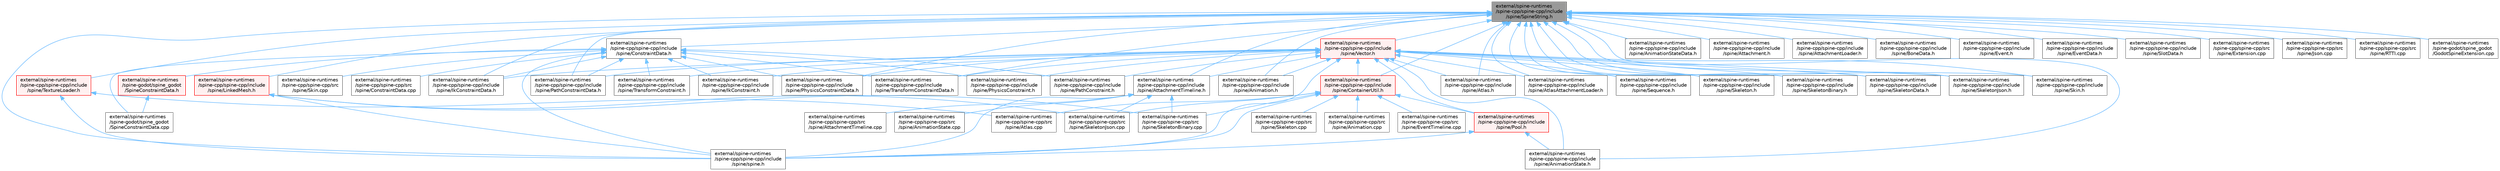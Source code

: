 digraph "external/spine-runtimes/spine-cpp/spine-cpp/include/spine/SpineString.h"
{
 // LATEX_PDF_SIZE
  bgcolor="transparent";
  edge [fontname=Helvetica,fontsize=10,labelfontname=Helvetica,labelfontsize=10];
  node [fontname=Helvetica,fontsize=10,shape=box,height=0.2,width=0.4];
  Node1 [id="Node000001",label="external/spine-runtimes\l/spine-cpp/spine-cpp/include\l/spine/SpineString.h",height=0.2,width=0.4,color="gray40", fillcolor="grey60", style="filled", fontcolor="black",tooltip=" "];
  Node1 -> Node2 [id="edge1_Node000001_Node000002",dir="back",color="steelblue1",style="solid",tooltip=" "];
  Node2 [id="Node000002",label="external/spine-runtimes\l/spine-cpp/spine-cpp/include\l/spine/Animation.h",height=0.2,width=0.4,color="grey40", fillcolor="white", style="filled",URL="$p_2spine-cpp_2include_2spine_2_animation_8h.html",tooltip=" "];
  Node1 -> Node3 [id="edge2_Node000001_Node000003",dir="back",color="steelblue1",style="solid",tooltip=" "];
  Node3 [id="Node000003",label="external/spine-runtimes\l/spine-cpp/spine-cpp/include\l/spine/AnimationState.h",height=0.2,width=0.4,color="grey40", fillcolor="white", style="filled",URL="$p_2spine-cpp_2include_2spine_2_animation_state_8h.html",tooltip=" "];
  Node1 -> Node4 [id="edge3_Node000001_Node000004",dir="back",color="steelblue1",style="solid",tooltip=" "];
  Node4 [id="Node000004",label="external/spine-runtimes\l/spine-cpp/spine-cpp/include\l/spine/AnimationStateData.h",height=0.2,width=0.4,color="grey40", fillcolor="white", style="filled",URL="$p_2spine-cpp_2include_2spine_2_animation_state_data_8h.html",tooltip=" "];
  Node1 -> Node5 [id="edge4_Node000001_Node000005",dir="back",color="steelblue1",style="solid",tooltip=" "];
  Node5 [id="Node000005",label="external/spine-runtimes\l/spine-cpp/spine-cpp/include\l/spine/Atlas.h",height=0.2,width=0.4,color="grey40", fillcolor="white", style="filled",URL="$p_2spine-cpp_2include_2spine_2_atlas_8h.html",tooltip=" "];
  Node1 -> Node6 [id="edge5_Node000001_Node000006",dir="back",color="steelblue1",style="solid",tooltip=" "];
  Node6 [id="Node000006",label="external/spine-runtimes\l/spine-cpp/spine-cpp/include\l/spine/AtlasAttachmentLoader.h",height=0.2,width=0.4,color="grey40", fillcolor="white", style="filled",URL="$p_2spine-cpp_2include_2spine_2_atlas_attachment_loader_8h.html",tooltip=" "];
  Node1 -> Node7 [id="edge6_Node000001_Node000007",dir="back",color="steelblue1",style="solid",tooltip=" "];
  Node7 [id="Node000007",label="external/spine-runtimes\l/spine-cpp/spine-cpp/include\l/spine/Attachment.h",height=0.2,width=0.4,color="grey40", fillcolor="white", style="filled",URL="$p_2spine-cpp_2include_2spine_2_attachment_8h.html",tooltip=" "];
  Node1 -> Node8 [id="edge7_Node000001_Node000008",dir="back",color="steelblue1",style="solid",tooltip=" "];
  Node8 [id="Node000008",label="external/spine-runtimes\l/spine-cpp/spine-cpp/include\l/spine/AttachmentLoader.h",height=0.2,width=0.4,color="grey40", fillcolor="white", style="filled",URL="$p_2spine-cpp_2include_2spine_2_attachment_loader_8h.html",tooltip=" "];
  Node1 -> Node9 [id="edge8_Node000001_Node000009",dir="back",color="steelblue1",style="solid",tooltip=" "];
  Node9 [id="Node000009",label="external/spine-runtimes\l/spine-cpp/spine-cpp/include\l/spine/AttachmentTimeline.h",height=0.2,width=0.4,color="grey40", fillcolor="white", style="filled",URL="$_attachment_timeline_8h.html",tooltip=" "];
  Node9 -> Node10 [id="edge9_Node000009_Node000010",dir="back",color="steelblue1",style="solid",tooltip=" "];
  Node10 [id="Node000010",label="external/spine-runtimes\l/spine-cpp/spine-cpp/include\l/spine/spine.h",height=0.2,width=0.4,color="grey40", fillcolor="white", style="filled",URL="$p_2spine-cpp_2include_2spine_2spine_8h.html",tooltip=" "];
  Node9 -> Node11 [id="edge10_Node000009_Node000011",dir="back",color="steelblue1",style="solid",tooltip=" "];
  Node11 [id="Node000011",label="external/spine-runtimes\l/spine-cpp/spine-cpp/src\l/spine/AnimationState.cpp",height=0.2,width=0.4,color="grey40", fillcolor="white", style="filled",URL="$_animation_state_8cpp.html",tooltip=" "];
  Node9 -> Node12 [id="edge11_Node000009_Node000012",dir="back",color="steelblue1",style="solid",tooltip=" "];
  Node12 [id="Node000012",label="external/spine-runtimes\l/spine-cpp/spine-cpp/src\l/spine/AttachmentTimeline.cpp",height=0.2,width=0.4,color="grey40", fillcolor="white", style="filled",URL="$_attachment_timeline_8cpp.html",tooltip=" "];
  Node9 -> Node13 [id="edge12_Node000009_Node000013",dir="back",color="steelblue1",style="solid",tooltip=" "];
  Node13 [id="Node000013",label="external/spine-runtimes\l/spine-cpp/spine-cpp/src\l/spine/SkeletonBinary.cpp",height=0.2,width=0.4,color="grey40", fillcolor="white", style="filled",URL="$_skeleton_binary_8cpp.html",tooltip=" "];
  Node9 -> Node14 [id="edge13_Node000009_Node000014",dir="back",color="steelblue1",style="solid",tooltip=" "];
  Node14 [id="Node000014",label="external/spine-runtimes\l/spine-cpp/spine-cpp/src\l/spine/SkeletonJson.cpp",height=0.2,width=0.4,color="grey40", fillcolor="white", style="filled",URL="$_skeleton_json_8cpp.html",tooltip=" "];
  Node1 -> Node15 [id="edge14_Node000001_Node000015",dir="back",color="steelblue1",style="solid",tooltip=" "];
  Node15 [id="Node000015",label="external/spine-runtimes\l/spine-cpp/spine-cpp/include\l/spine/BoneData.h",height=0.2,width=0.4,color="grey40", fillcolor="white", style="filled",URL="$p_2spine-cpp_2include_2spine_2_bone_data_8h.html",tooltip=" "];
  Node1 -> Node16 [id="edge15_Node000001_Node000016",dir="back",color="steelblue1",style="solid",tooltip=" "];
  Node16 [id="Node000016",label="external/spine-runtimes\l/spine-cpp/spine-cpp/include\l/spine/ConstraintData.h",height=0.2,width=0.4,color="grey40", fillcolor="white", style="filled",URL="$_constraint_data_8h.html",tooltip=" "];
  Node16 -> Node17 [id="edge16_Node000016_Node000017",dir="back",color="steelblue1",style="solid",tooltip=" "];
  Node17 [id="Node000017",label="external/spine-runtimes\l/spine-cpp/spine-cpp/include\l/spine/IkConstraint.h",height=0.2,width=0.4,color="grey40", fillcolor="white", style="filled",URL="$p_2spine-cpp_2include_2spine_2_ik_constraint_8h.html",tooltip=" "];
  Node16 -> Node18 [id="edge17_Node000016_Node000018",dir="back",color="steelblue1",style="solid",tooltip=" "];
  Node18 [id="Node000018",label="external/spine-runtimes\l/spine-cpp/spine-cpp/include\l/spine/IkConstraintData.h",height=0.2,width=0.4,color="grey40", fillcolor="white", style="filled",URL="$p_2spine-cpp_2include_2spine_2_ik_constraint_data_8h.html",tooltip=" "];
  Node16 -> Node19 [id="edge18_Node000016_Node000019",dir="back",color="steelblue1",style="solid",tooltip=" "];
  Node19 [id="Node000019",label="external/spine-runtimes\l/spine-cpp/spine-cpp/include\l/spine/PathConstraint.h",height=0.2,width=0.4,color="grey40", fillcolor="white", style="filled",URL="$p_2spine-cpp_2include_2spine_2_path_constraint_8h.html",tooltip=" "];
  Node16 -> Node20 [id="edge19_Node000016_Node000020",dir="back",color="steelblue1",style="solid",tooltip=" "];
  Node20 [id="Node000020",label="external/spine-runtimes\l/spine-cpp/spine-cpp/include\l/spine/PathConstraintData.h",height=0.2,width=0.4,color="grey40", fillcolor="white", style="filled",URL="$p_2spine-cpp_2include_2spine_2_path_constraint_data_8h.html",tooltip=" "];
  Node16 -> Node21 [id="edge20_Node000016_Node000021",dir="back",color="steelblue1",style="solid",tooltip=" "];
  Node21 [id="Node000021",label="external/spine-runtimes\l/spine-cpp/spine-cpp/include\l/spine/PhysicsConstraint.h",height=0.2,width=0.4,color="grey40", fillcolor="white", style="filled",URL="$p_2spine-cpp_2include_2spine_2_physics_constraint_8h.html",tooltip=" "];
  Node16 -> Node22 [id="edge21_Node000016_Node000022",dir="back",color="steelblue1",style="solid",tooltip=" "];
  Node22 [id="Node000022",label="external/spine-runtimes\l/spine-cpp/spine-cpp/include\l/spine/PhysicsConstraintData.h",height=0.2,width=0.4,color="grey40", fillcolor="white", style="filled",URL="$p_2spine-cpp_2include_2spine_2_physics_constraint_data_8h.html",tooltip=" "];
  Node16 -> Node23 [id="edge22_Node000016_Node000023",dir="back",color="steelblue1",style="solid",tooltip=" "];
  Node23 [id="Node000023",label="external/spine-runtimes\l/spine-cpp/spine-cpp/include\l/spine/TransformConstraint.h",height=0.2,width=0.4,color="grey40", fillcolor="white", style="filled",URL="$p_2spine-cpp_2include_2spine_2_transform_constraint_8h.html",tooltip=" "];
  Node16 -> Node24 [id="edge23_Node000016_Node000024",dir="back",color="steelblue1",style="solid",tooltip=" "];
  Node24 [id="Node000024",label="external/spine-runtimes\l/spine-cpp/spine-cpp/include\l/spine/TransformConstraintData.h",height=0.2,width=0.4,color="grey40", fillcolor="white", style="filled",URL="$p_2spine-cpp_2include_2spine_2_transform_constraint_data_8h.html",tooltip=" "];
  Node16 -> Node10 [id="edge24_Node000016_Node000010",dir="back",color="steelblue1",style="solid",tooltip=" "];
  Node16 -> Node25 [id="edge25_Node000016_Node000025",dir="back",color="steelblue1",style="solid",tooltip=" "];
  Node25 [id="Node000025",label="external/spine-runtimes\l/spine-cpp/spine-cpp/src\l/spine/ConstraintData.cpp",height=0.2,width=0.4,color="grey40", fillcolor="white", style="filled",URL="$_constraint_data_8cpp.html",tooltip=" "];
  Node16 -> Node26 [id="edge26_Node000016_Node000026",dir="back",color="steelblue1",style="solid",tooltip=" "];
  Node26 [id="Node000026",label="external/spine-runtimes\l/spine-cpp/spine-cpp/src\l/spine/Skin.cpp",height=0.2,width=0.4,color="grey40", fillcolor="white", style="filled",URL="$_skin_8cpp.html",tooltip=" "];
  Node16 -> Node27 [id="edge27_Node000016_Node000027",dir="back",color="steelblue1",style="solid",tooltip=" "];
  Node27 [id="Node000027",label="external/spine-runtimes\l/spine-godot/spine_godot\l/SpineConstraintData.cpp",height=0.2,width=0.4,color="grey40", fillcolor="white", style="filled",URL="$_spine_constraint_data_8cpp.html",tooltip=" "];
  Node16 -> Node28 [id="edge28_Node000016_Node000028",dir="back",color="steelblue1",style="solid",tooltip=" "];
  Node28 [id="Node000028",label="external/spine-runtimes\l/spine-godot/spine_godot\l/SpineConstraintData.h",height=0.2,width=0.4,color="red", fillcolor="#FFF0F0", style="filled",URL="$_spine_constraint_data_8h.html",tooltip=" "];
  Node28 -> Node27 [id="edge29_Node000028_Node000027",dir="back",color="steelblue1",style="solid",tooltip=" "];
  Node1 -> Node69 [id="edge30_Node000001_Node000069",dir="back",color="steelblue1",style="solid",tooltip=" "];
  Node69 [id="Node000069",label="external/spine-runtimes\l/spine-cpp/spine-cpp/include\l/spine/ContainerUtil.h",height=0.2,width=0.4,color="red", fillcolor="#FFF0F0", style="filled",URL="$_container_util_8h.html",tooltip=" "];
  Node69 -> Node70 [id="edge31_Node000069_Node000070",dir="back",color="steelblue1",style="solid",tooltip=" "];
  Node70 [id="Node000070",label="external/spine-runtimes\l/spine-cpp/spine-cpp/include\l/spine/Pool.h",height=0.2,width=0.4,color="red", fillcolor="#FFF0F0", style="filled",URL="$external_2spine-runtimes_2spine-cpp_2spine-cpp_2include_2spine_2pool_8h.html",tooltip=" "];
  Node70 -> Node3 [id="edge32_Node000070_Node000003",dir="back",color="steelblue1",style="solid",tooltip=" "];
  Node70 -> Node10 [id="edge33_Node000070_Node000010",dir="back",color="steelblue1",style="solid",tooltip=" "];
  Node69 -> Node10 [id="edge34_Node000069_Node000010",dir="back",color="steelblue1",style="solid",tooltip=" "];
  Node69 -> Node73 [id="edge35_Node000069_Node000073",dir="back",color="steelblue1",style="solid",tooltip=" "];
  Node73 [id="Node000073",label="external/spine-runtimes\l/spine-cpp/spine-cpp/src\l/spine/Animation.cpp",height=0.2,width=0.4,color="grey40", fillcolor="white", style="filled",URL="$_animation_8cpp.html",tooltip=" "];
  Node69 -> Node74 [id="edge36_Node000069_Node000074",dir="back",color="steelblue1",style="solid",tooltip=" "];
  Node74 [id="Node000074",label="external/spine-runtimes\l/spine-cpp/spine-cpp/src\l/spine/Atlas.cpp",height=0.2,width=0.4,color="grey40", fillcolor="white", style="filled",URL="$_atlas_8cpp.html",tooltip=" "];
  Node69 -> Node75 [id="edge37_Node000069_Node000075",dir="back",color="steelblue1",style="solid",tooltip=" "];
  Node75 [id="Node000075",label="external/spine-runtimes\l/spine-cpp/spine-cpp/src\l/spine/EventTimeline.cpp",height=0.2,width=0.4,color="grey40", fillcolor="white", style="filled",URL="$_event_timeline_8cpp.html",tooltip=" "];
  Node69 -> Node76 [id="edge38_Node000069_Node000076",dir="back",color="steelblue1",style="solid",tooltip=" "];
  Node76 [id="Node000076",label="external/spine-runtimes\l/spine-cpp/spine-cpp/src\l/spine/Skeleton.cpp",height=0.2,width=0.4,color="grey40", fillcolor="white", style="filled",URL="$_skeleton_8cpp.html",tooltip=" "];
  Node69 -> Node13 [id="edge39_Node000069_Node000013",dir="back",color="steelblue1",style="solid",tooltip=" "];
  Node69 -> Node14 [id="edge40_Node000069_Node000014",dir="back",color="steelblue1",style="solid",tooltip=" "];
  Node1 -> Node78 [id="edge41_Node000001_Node000078",dir="back",color="steelblue1",style="solid",tooltip=" "];
  Node78 [id="Node000078",label="external/spine-runtimes\l/spine-cpp/spine-cpp/include\l/spine/Event.h",height=0.2,width=0.4,color="grey40", fillcolor="white", style="filled",URL="$external_2spine-runtimes_2spine-cpp_2spine-cpp_2include_2spine_2event_8h.html",tooltip=" "];
  Node1 -> Node79 [id="edge42_Node000001_Node000079",dir="back",color="steelblue1",style="solid",tooltip=" "];
  Node79 [id="Node000079",label="external/spine-runtimes\l/spine-cpp/spine-cpp/include\l/spine/EventData.h",height=0.2,width=0.4,color="grey40", fillcolor="white", style="filled",URL="$p_2spine-cpp_2include_2spine_2_event_data_8h.html",tooltip=" "];
  Node1 -> Node18 [id="edge43_Node000001_Node000018",dir="back",color="steelblue1",style="solid",tooltip=" "];
  Node1 -> Node80 [id="edge44_Node000001_Node000080",dir="back",color="steelblue1",style="solid",tooltip=" "];
  Node80 [id="Node000080",label="external/spine-runtimes\l/spine-cpp/spine-cpp/include\l/spine/LinkedMesh.h",height=0.2,width=0.4,color="red", fillcolor="#FFF0F0", style="filled",URL="$_linked_mesh_8h.html",tooltip=" "];
  Node80 -> Node10 [id="edge45_Node000080_Node000010",dir="back",color="steelblue1",style="solid",tooltip=" "];
  Node80 -> Node13 [id="edge46_Node000080_Node000013",dir="back",color="steelblue1",style="solid",tooltip=" "];
  Node80 -> Node14 [id="edge47_Node000080_Node000014",dir="back",color="steelblue1",style="solid",tooltip=" "];
  Node1 -> Node20 [id="edge48_Node000001_Node000020",dir="back",color="steelblue1",style="solid",tooltip=" "];
  Node1 -> Node22 [id="edge49_Node000001_Node000022",dir="back",color="steelblue1",style="solid",tooltip=" "];
  Node1 -> Node82 [id="edge50_Node000001_Node000082",dir="back",color="steelblue1",style="solid",tooltip=" "];
  Node82 [id="Node000082",label="external/spine-runtimes\l/spine-cpp/spine-cpp/include\l/spine/Sequence.h",height=0.2,width=0.4,color="grey40", fillcolor="white", style="filled",URL="$p_2spine-cpp_2include_2spine_2_sequence_8h.html",tooltip=" "];
  Node1 -> Node83 [id="edge51_Node000001_Node000083",dir="back",color="steelblue1",style="solid",tooltip=" "];
  Node83 [id="Node000083",label="external/spine-runtimes\l/spine-cpp/spine-cpp/include\l/spine/Skeleton.h",height=0.2,width=0.4,color="grey40", fillcolor="white", style="filled",URL="$p_2spine-cpp_2include_2spine_2_skeleton_8h.html",tooltip=" "];
  Node1 -> Node84 [id="edge52_Node000001_Node000084",dir="back",color="steelblue1",style="solid",tooltip=" "];
  Node84 [id="Node000084",label="external/spine-runtimes\l/spine-cpp/spine-cpp/include\l/spine/SkeletonBinary.h",height=0.2,width=0.4,color="grey40", fillcolor="white", style="filled",URL="$p_2spine-cpp_2include_2spine_2_skeleton_binary_8h.html",tooltip=" "];
  Node1 -> Node85 [id="edge53_Node000001_Node000085",dir="back",color="steelblue1",style="solid",tooltip=" "];
  Node85 [id="Node000085",label="external/spine-runtimes\l/spine-cpp/spine-cpp/include\l/spine/SkeletonData.h",height=0.2,width=0.4,color="grey40", fillcolor="white", style="filled",URL="$p_2spine-cpp_2include_2spine_2_skeleton_data_8h.html",tooltip=" "];
  Node1 -> Node86 [id="edge54_Node000001_Node000086",dir="back",color="steelblue1",style="solid",tooltip=" "];
  Node86 [id="Node000086",label="external/spine-runtimes\l/spine-cpp/spine-cpp/include\l/spine/SkeletonJson.h",height=0.2,width=0.4,color="grey40", fillcolor="white", style="filled",URL="$p_2spine-cpp_2include_2spine_2_skeleton_json_8h.html",tooltip=" "];
  Node1 -> Node87 [id="edge55_Node000001_Node000087",dir="back",color="steelblue1",style="solid",tooltip=" "];
  Node87 [id="Node000087",label="external/spine-runtimes\l/spine-cpp/spine-cpp/include\l/spine/Skin.h",height=0.2,width=0.4,color="grey40", fillcolor="white", style="filled",URL="$p_2spine-cpp_2include_2spine_2_skin_8h.html",tooltip=" "];
  Node1 -> Node88 [id="edge56_Node000001_Node000088",dir="back",color="steelblue1",style="solid",tooltip=" "];
  Node88 [id="Node000088",label="external/spine-runtimes\l/spine-cpp/spine-cpp/include\l/spine/SlotData.h",height=0.2,width=0.4,color="grey40", fillcolor="white", style="filled",URL="$p_2spine-cpp_2include_2spine_2_slot_data_8h.html",tooltip=" "];
  Node1 -> Node89 [id="edge57_Node000001_Node000089",dir="back",color="steelblue1",style="solid",tooltip=" "];
  Node89 [id="Node000089",label="external/spine-runtimes\l/spine-cpp/spine-cpp/include\l/spine/TextureLoader.h",height=0.2,width=0.4,color="red", fillcolor="#FFF0F0", style="filled",URL="$_texture_loader_8h.html",tooltip=" "];
  Node89 -> Node10 [id="edge58_Node000089_Node000010",dir="back",color="steelblue1",style="solid",tooltip=" "];
  Node89 -> Node74 [id="edge59_Node000089_Node000074",dir="back",color="steelblue1",style="solid",tooltip=" "];
  Node1 -> Node24 [id="edge60_Node000001_Node000024",dir="back",color="steelblue1",style="solid",tooltip=" "];
  Node1 -> Node92 [id="edge61_Node000001_Node000092",dir="back",color="steelblue1",style="solid",tooltip=" "];
  Node92 [id="Node000092",label="external/spine-runtimes\l/spine-cpp/spine-cpp/include\l/spine/Vector.h",height=0.2,width=0.4,color="red", fillcolor="#FFF0F0", style="filled",URL="$external_2spine-runtimes_2spine-cpp_2spine-cpp_2include_2spine_2vector_8h.html",tooltip=" "];
  Node92 -> Node2 [id="edge62_Node000092_Node000002",dir="back",color="steelblue1",style="solid",tooltip=" "];
  Node92 -> Node3 [id="edge63_Node000092_Node000003",dir="back",color="steelblue1",style="solid",tooltip=" "];
  Node92 -> Node5 [id="edge64_Node000092_Node000005",dir="back",color="steelblue1",style="solid",tooltip=" "];
  Node92 -> Node6 [id="edge65_Node000092_Node000006",dir="back",color="steelblue1",style="solid",tooltip=" "];
  Node92 -> Node9 [id="edge66_Node000092_Node000009",dir="back",color="steelblue1",style="solid",tooltip=" "];
  Node92 -> Node69 [id="edge67_Node000092_Node000069",dir="back",color="steelblue1",style="solid",tooltip=" "];
  Node92 -> Node17 [id="edge68_Node000092_Node000017",dir="back",color="steelblue1",style="solid",tooltip=" "];
  Node92 -> Node18 [id="edge69_Node000092_Node000018",dir="back",color="steelblue1",style="solid",tooltip=" "];
  Node92 -> Node19 [id="edge70_Node000092_Node000019",dir="back",color="steelblue1",style="solid",tooltip=" "];
  Node92 -> Node20 [id="edge71_Node000092_Node000020",dir="back",color="steelblue1",style="solid",tooltip=" "];
  Node92 -> Node21 [id="edge72_Node000092_Node000021",dir="back",color="steelblue1",style="solid",tooltip=" "];
  Node92 -> Node22 [id="edge73_Node000092_Node000022",dir="back",color="steelblue1",style="solid",tooltip=" "];
  Node92 -> Node70 [id="edge74_Node000092_Node000070",dir="back",color="steelblue1",style="solid",tooltip=" "];
  Node92 -> Node82 [id="edge75_Node000092_Node000082",dir="back",color="steelblue1",style="solid",tooltip=" "];
  Node92 -> Node83 [id="edge76_Node000092_Node000083",dir="back",color="steelblue1",style="solid",tooltip=" "];
  Node92 -> Node84 [id="edge77_Node000092_Node000084",dir="back",color="steelblue1",style="solid",tooltip=" "];
  Node92 -> Node85 [id="edge78_Node000092_Node000085",dir="back",color="steelblue1",style="solid",tooltip=" "];
  Node92 -> Node86 [id="edge79_Node000092_Node000086",dir="back",color="steelblue1",style="solid",tooltip=" "];
  Node92 -> Node87 [id="edge80_Node000092_Node000087",dir="back",color="steelblue1",style="solid",tooltip=" "];
  Node92 -> Node23 [id="edge81_Node000092_Node000023",dir="back",color="steelblue1",style="solid",tooltip=" "];
  Node92 -> Node24 [id="edge82_Node000092_Node000024",dir="back",color="steelblue1",style="solid",tooltip=" "];
  Node92 -> Node10 [id="edge83_Node000092_Node000010",dir="back",color="steelblue1",style="solid",tooltip=" "];
  Node1 -> Node10 [id="edge84_Node000001_Node000010",dir="back",color="steelblue1",style="solid",tooltip=" "];
  Node1 -> Node143 [id="edge85_Node000001_Node000143",dir="back",color="steelblue1",style="solid",tooltip=" "];
  Node143 [id="Node000143",label="external/spine-runtimes\l/spine-cpp/spine-cpp/src\l/spine/Extension.cpp",height=0.2,width=0.4,color="grey40", fillcolor="white", style="filled",URL="$_extension_8cpp.html",tooltip=" "];
  Node1 -> Node144 [id="edge86_Node000001_Node000144",dir="back",color="steelblue1",style="solid",tooltip=" "];
  Node144 [id="Node000144",label="external/spine-runtimes\l/spine-cpp/spine-cpp/src\l/spine/Json.cpp",height=0.2,width=0.4,color="grey40", fillcolor="white", style="filled",URL="$_json_8cpp.html",tooltip=" "];
  Node1 -> Node145 [id="edge87_Node000001_Node000145",dir="back",color="steelblue1",style="solid",tooltip=" "];
  Node145 [id="Node000145",label="external/spine-runtimes\l/spine-cpp/spine-cpp/src\l/spine/RTTI.cpp",height=0.2,width=0.4,color="grey40", fillcolor="white", style="filled",URL="$_r_t_t_i_8cpp.html",tooltip=" "];
  Node1 -> Node146 [id="edge88_Node000001_Node000146",dir="back",color="steelblue1",style="solid",tooltip=" "];
  Node146 [id="Node000146",label="external/spine-runtimes\l/spine-godot/spine_godot\l/GodotSpineExtension.cpp",height=0.2,width=0.4,color="grey40", fillcolor="white", style="filled",URL="$_godot_spine_extension_8cpp.html",tooltip=" "];
}
